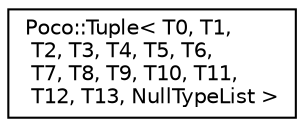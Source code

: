 digraph "Graphical Class Hierarchy"
{
 // LATEX_PDF_SIZE
  edge [fontname="Helvetica",fontsize="10",labelfontname="Helvetica",labelfontsize="10"];
  node [fontname="Helvetica",fontsize="10",shape=record];
  rankdir="LR";
  Node0 [label="Poco::Tuple\< T0, T1,\l T2, T3, T4, T5, T6,\l T7, T8, T9, T10, T11,\l T12, T13, NullTypeList \>",height=0.2,width=0.4,color="black", fillcolor="white", style="filled",URL="$structPoco_1_1Tuple_3_01T0_00_01T1_00_01T2_00_01T3_00_01T4_00_01T5_00_01T6_00_01T7_00_01T8_00_01bb703c1dfdcaaf3f0372a496d380ffc9.html",tooltip=" "];
}
